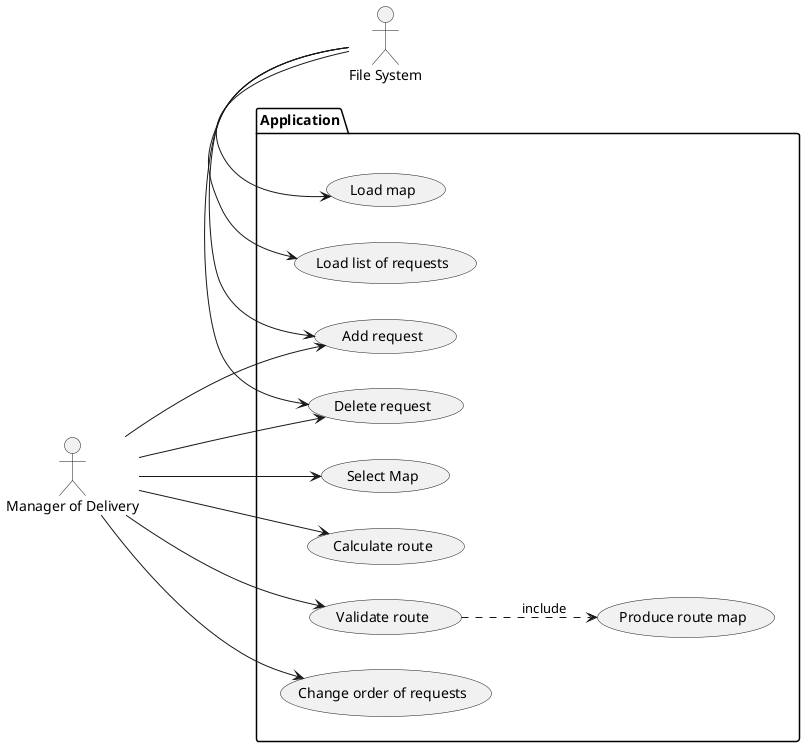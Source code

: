 
@startuml


left to right direction

:Manager of Delivery: as User
:File System: as fs

package Application {
    usecase "Select Map" as UC1
    usecase "Load map" as UC2
    usecase "Load list of requests" as UC3
    usecase "Calculate route" as UC4
    usecase "Validate route" as UC5
    usecase "Add request" as UC6
    usecase "Change order of requests" as UC7
    usecase "Delete request" as UC8
    usecase "Produce route map" as UC9

    User -[hidden]->Application
    User ---> UC1
    User --> UC4
    User --> UC5
    User --> UC6
    User --> UC7
    User --> UC8
    Application -[hidden]> fs
    fs -> UC2
    fs -> UC3
    fs -> UC6
    fs -> UC8
    UC5 ..>UC9 : include
}

'note left of UC1
'the very first step
'of using the application
'end note

'note "This note is connected\nto several objects." as N2
'(Start) .. N2
'N2 .. (Use)

@enduml